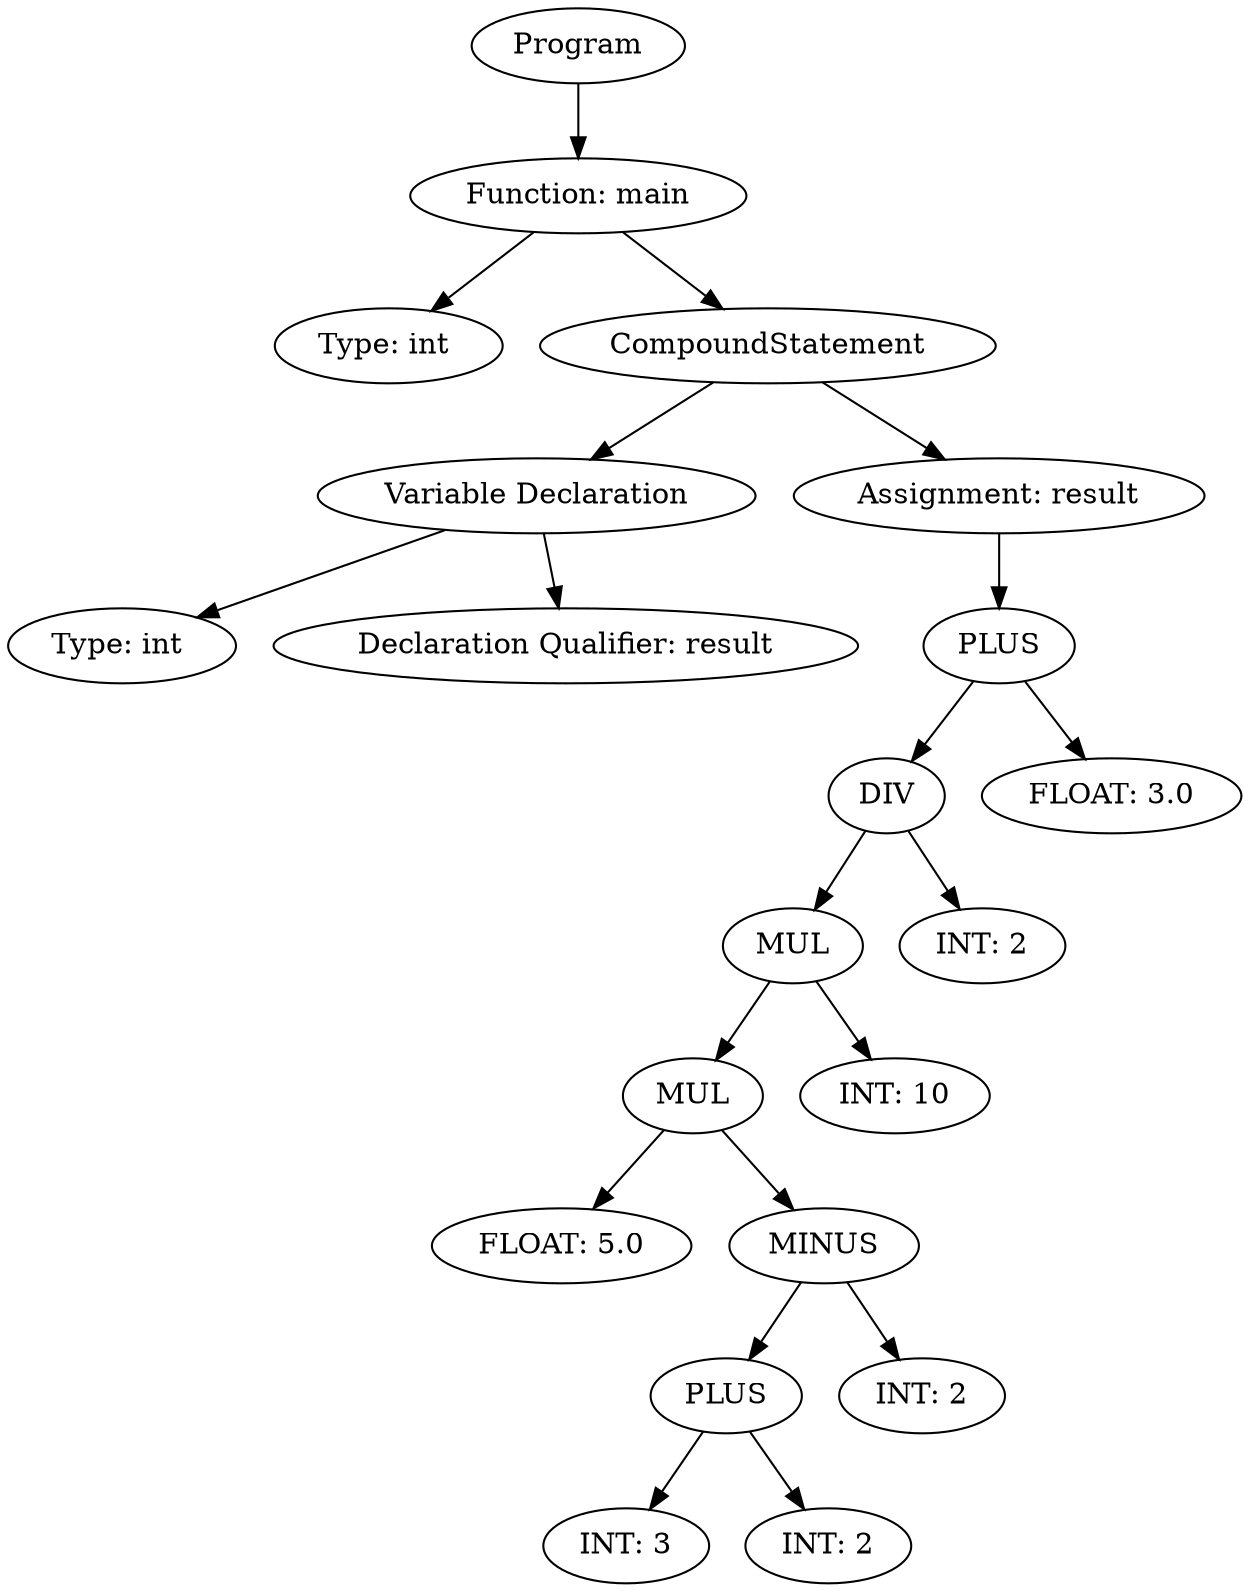 digraph ExpressionGraph {
4551146384 [label="Program"];
4551146384 -> 4551146128;
4551146128 [label="Function: main"];
4551146128 -> 4551146576;
4551146576 [label="Type: int "];
4551146128 -> 4551146320;
4551146320 [label="CompoundStatement"];
4551146320 -> 4551037392;
4551037392 [label="Variable Declaration"];
4551037392 -> 4550902288;
4550902288 [label="Type: int "];
4551037392 -> 4551037712;
4551037712 [label="Declaration Qualifier: result"];
4551146320 -> 4551146704;
4551146704 [label="Assignment: result"];
4551146704 -> 4551146640;
4551146640 [label="PLUS"];
4551146640 -> 4551144272;
4551146640 -> 4551146000;
4551144272 [label="DIV"];
4551144272 -> 4551145424;
4551144272 -> 4551146448;
4551145424 [label="MUL"];
4551145424 -> 4551145552;
4551145424 -> 4551145488;
4551145552 [label="MUL"];
4551145552 -> 4551145936;
4551145552 -> 4551145616;
4551145936 [label="FLOAT: 5.0"];
4551145616 [label="MINUS"];
4551145616 -> 4551145744;
4551145616 -> 4551145680;
4551145744 [label="PLUS"];
4551145744 -> 4551145872;
4551145744 -> 4551145808;
4551145872 [label="INT: 3"];
4551145808 [label="INT: 2"];
4551145680 [label="INT: 2"];
4551145488 [label="INT: 10"];
4551146448 [label="INT: 2"];
4551146000 [label="FLOAT: 3.0"];
}
